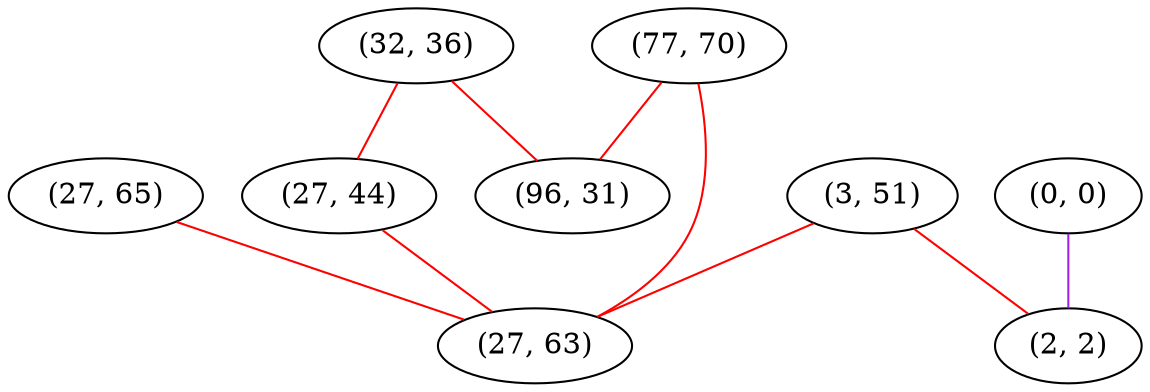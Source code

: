 graph "" {
"(27, 65)";
"(32, 36)";
"(27, 44)";
"(77, 70)";
"(0, 0)";
"(3, 51)";
"(96, 31)";
"(2, 2)";
"(27, 63)";
"(27, 65)" -- "(27, 63)"  [color=red, key=0, weight=1];
"(32, 36)" -- "(27, 44)"  [color=red, key=0, weight=1];
"(32, 36)" -- "(96, 31)"  [color=red, key=0, weight=1];
"(27, 44)" -- "(27, 63)"  [color=red, key=0, weight=1];
"(77, 70)" -- "(27, 63)"  [color=red, key=0, weight=1];
"(77, 70)" -- "(96, 31)"  [color=red, key=0, weight=1];
"(0, 0)" -- "(2, 2)"  [color=purple, key=0, weight=4];
"(3, 51)" -- "(27, 63)"  [color=red, key=0, weight=1];
"(3, 51)" -- "(2, 2)"  [color=red, key=0, weight=1];
}
